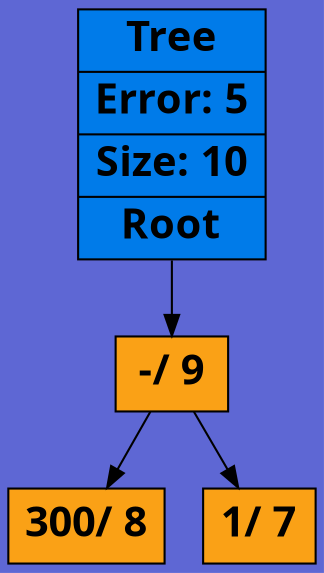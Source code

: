 digraph
{
rankdir = TB;
node[shape = record, color = "#000000", fontname = "Sans Bold Not-Rotated", fontsize = 20];
bgcolor = "#5e67d4";
TREE[rank = "min", style = "filled", fillcolor = "#007be9", label = "{Tree|Error: 5|Size: 10|<root>Root}"];
NODE_9[style = "filled", fillcolor = "#faa116", label = "{-/ 9}"];
NODE_8[style = "filled", fillcolor = "#faa116", label = "{300/ 8}"];
NODE_7[style = "filled", fillcolor = "#faa116", label = "{1/ 7}"];
NODE_9:left->NODE_8;
NODE_9:right->NODE_7;

TREE:root->NODE_9
}
